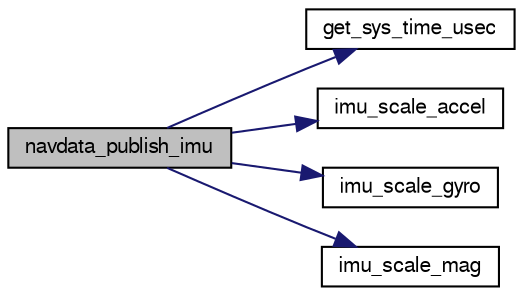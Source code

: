 digraph "navdata_publish_imu"
{
  edge [fontname="FreeSans",fontsize="10",labelfontname="FreeSans",labelfontsize="10"];
  node [fontname="FreeSans",fontsize="10",shape=record];
  rankdir="LR";
  Node1 [label="navdata_publish_imu",height=0.2,width=0.4,color="black", fillcolor="grey75", style="filled", fontcolor="black"];
  Node1 -> Node2 [color="midnightblue",fontsize="10",style="solid",fontname="FreeSans"];
  Node2 [label="get_sys_time_usec",height=0.2,width=0.4,color="black", fillcolor="white", style="filled",URL="$chibios_2mcu__periph_2sys__time__arch_8c.html#a7ddfef1f78a56c6b4c4c536b5d670bfb",tooltip="Get the time in microseconds since startup. "];
  Node1 -> Node3 [color="midnightblue",fontsize="10",style="solid",fontname="FreeSans"];
  Node3 [label="imu_scale_accel",height=0.2,width=0.4,color="black", fillcolor="white", style="filled",URL="$imu__vectornav_8c.html#a34a2e1e2b450191b8ab1e849239810b2"];
  Node1 -> Node4 [color="midnightblue",fontsize="10",style="solid",fontname="FreeSans"];
  Node4 [label="imu_scale_gyro",height=0.2,width=0.4,color="black", fillcolor="white", style="filled",URL="$imu__vectornav_8c.html#a8d63b0a61c8ffe88dd15b40843b1ae1d"];
  Node1 -> Node5 [color="midnightblue",fontsize="10",style="solid",fontname="FreeSans"];
  Node5 [label="imu_scale_mag",height=0.2,width=0.4,color="black", fillcolor="white", style="filled",URL="$ahrs__gx3_8c.html#a6ca6c7f78fab9df37eb980d2b4d1b3a9"];
}
